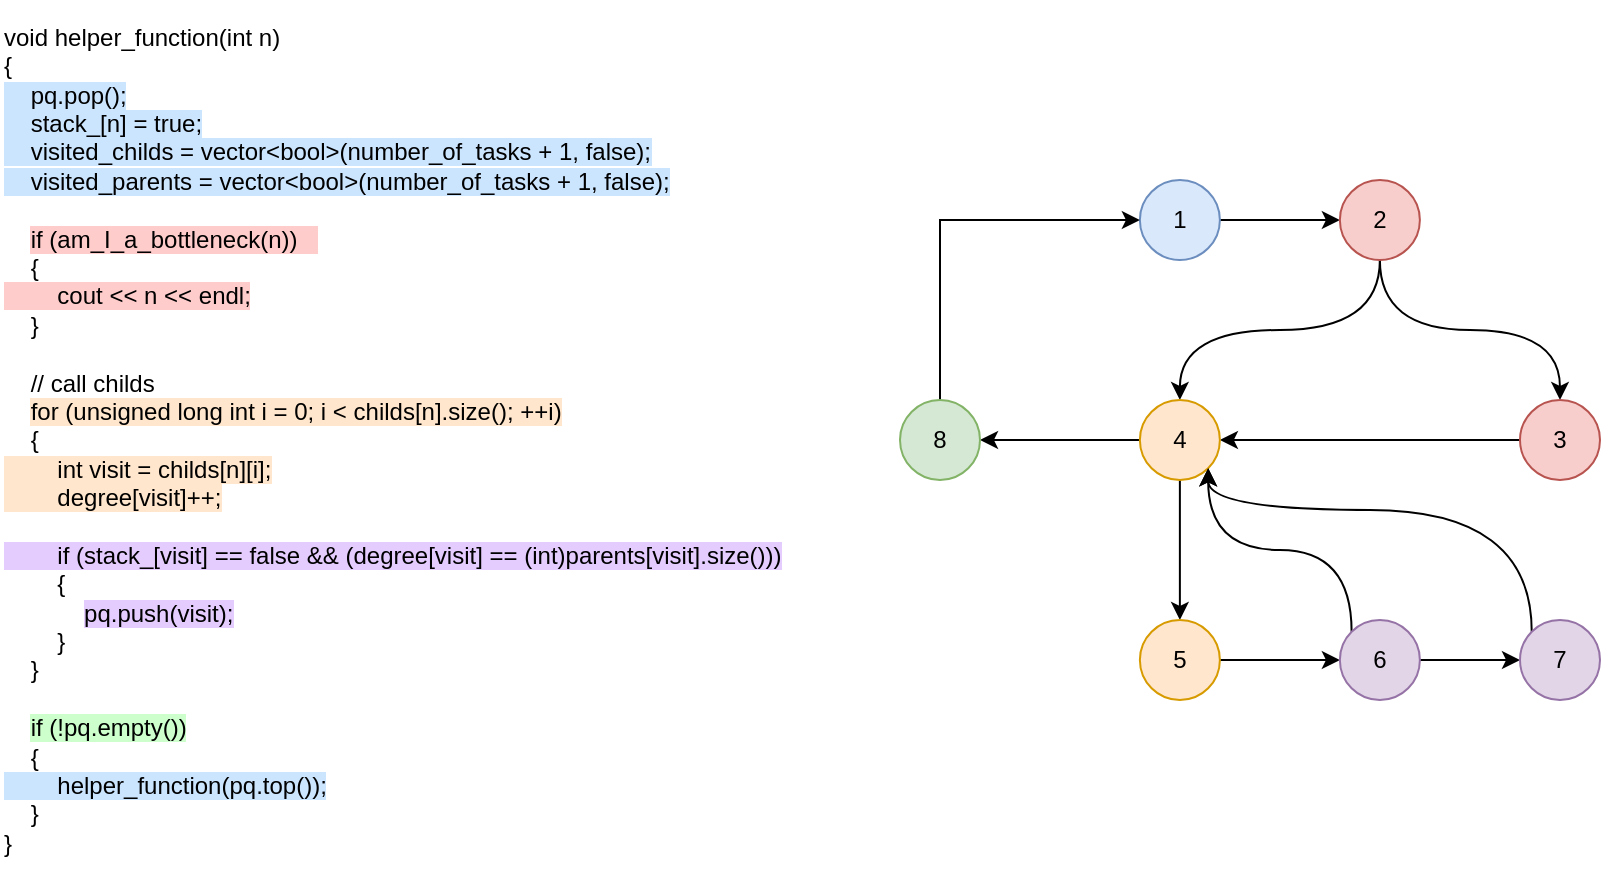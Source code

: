 <mxfile version="21.3.2" type="device" pages="2">
  <diagram name="Page-1" id="O16oIW7MTGFbL38wEt7E">
    <mxGraphModel dx="2876" dy="1097" grid="1" gridSize="10" guides="1" tooltips="1" connect="1" arrows="1" fold="1" page="1" pageScale="1" pageWidth="827" pageHeight="1169" math="0" shadow="0">
      <root>
        <mxCell id="0" />
        <mxCell id="1" parent="0" />
        <mxCell id="eCMuN70A0XHilftcNr7w-8" style="edgeStyle=orthogonalEdgeStyle;rounded=0;orthogonalLoop=1;jettySize=auto;html=1;exitX=1;exitY=0.5;exitDx=0;exitDy=0;entryX=0;entryY=0.5;entryDx=0;entryDy=0;" parent="1" source="eCMuN70A0XHilftcNr7w-1" target="eCMuN70A0XHilftcNr7w-4" edge="1">
          <mxGeometry relative="1" as="geometry" />
        </mxCell>
        <mxCell id="eCMuN70A0XHilftcNr7w-1" value="1" style="ellipse;whiteSpace=wrap;html=1;aspect=fixed;fillColor=#dae8fc;strokeColor=#6c8ebf;" parent="1" vertex="1">
          <mxGeometry x="479.94" y="130" width="40" height="40" as="geometry" />
        </mxCell>
        <mxCell id="eCMuN70A0XHilftcNr7w-2" value="&lt;div&gt;void helper_function(int n)&lt;/div&gt;&lt;div&gt;{&lt;/div&gt;&lt;div&gt;&lt;span style=&quot;background-color: rgb(204, 229, 255);&quot;&gt;&amp;nbsp; &amp;nbsp; pq.pop();&lt;/span&gt;&lt;/div&gt;&lt;div&gt;&lt;span style=&quot;background-color: rgb(204, 229, 255);&quot;&gt;&amp;nbsp; &amp;nbsp; stack_[n] = true;&lt;/span&gt;&lt;/div&gt;&lt;div&gt;&lt;span style=&quot;background-color: rgb(204, 229, 255);&quot;&gt;&amp;nbsp; &amp;nbsp; visited_childs = vector&amp;lt;bool&amp;gt;(number_of_tasks + 1, false);&lt;/span&gt;&lt;/div&gt;&lt;div&gt;&lt;span style=&quot;background-color: rgb(204, 229, 255);&quot;&gt;&amp;nbsp; &amp;nbsp; visited_parents = vector&amp;lt;bool&amp;gt;(number_of_tasks + 1, false);&lt;/span&gt;&lt;/div&gt;&lt;div&gt;&lt;br&gt;&lt;/div&gt;&lt;div&gt;&amp;nbsp; &amp;nbsp;&amp;nbsp;&lt;span style=&quot;background-color: rgb(255, 204, 204);&quot;&gt;if (am_I_a_bottleneck(n))&amp;nbsp; &amp;nbsp;&lt;/span&gt;&lt;/div&gt;&lt;div&gt;&amp;nbsp; &amp;nbsp; {&lt;/div&gt;&lt;div&gt;&lt;span style=&quot;background-color: rgb(255, 204, 204);&quot;&gt;&amp;nbsp; &amp;nbsp; &amp;nbsp; &amp;nbsp; cout &amp;lt;&amp;lt; n &amp;lt;&amp;lt; endl;&lt;/span&gt;&lt;/div&gt;&lt;div&gt;&amp;nbsp; &amp;nbsp; }&lt;/div&gt;&lt;div&gt;&lt;br&gt;&lt;/div&gt;&lt;div&gt;&amp;nbsp; &amp;nbsp; // call childs&lt;/div&gt;&lt;div&gt;&amp;nbsp; &amp;nbsp; &lt;span style=&quot;background-color: rgb(255, 230, 204);&quot;&gt;for (unsigned long int i = 0; i &amp;lt; childs[n].size(); ++i)&lt;/span&gt;&lt;/div&gt;&lt;div&gt;&amp;nbsp; &amp;nbsp; {&lt;/div&gt;&lt;div&gt;&lt;span style=&quot;background-color: rgb(255, 230, 204);&quot;&gt;&amp;nbsp; &amp;nbsp; &amp;nbsp; &amp;nbsp; int visit = childs[n][i];&lt;/span&gt;&lt;/div&gt;&lt;div&gt;&lt;span style=&quot;background-color: rgb(255, 230, 204);&quot;&gt;&amp;nbsp; &amp;nbsp; &amp;nbsp; &amp;nbsp; degree[visit]++;&lt;/span&gt;&lt;/div&gt;&lt;div&gt;&lt;br&gt;&lt;/div&gt;&lt;div&gt;&lt;span style=&quot;background-color: rgb(229, 204, 255);&quot;&gt;&amp;nbsp; &amp;nbsp; &amp;nbsp; &amp;nbsp; if (stack_[visit] == false &amp;amp;&amp;amp; (degree[visit] == (int)parents[visit].size()))&lt;/span&gt;&lt;/div&gt;&lt;div&gt;&amp;nbsp; &amp;nbsp; &amp;nbsp; &amp;nbsp; {&lt;/div&gt;&lt;div&gt;&amp;nbsp; &amp;nbsp; &amp;nbsp; &amp;nbsp; &amp;nbsp; &amp;nbsp; &lt;span style=&quot;background-color: rgb(229, 204, 255);&quot;&gt;pq.push(visit);&lt;/span&gt;&lt;/div&gt;&lt;div&gt;&amp;nbsp; &amp;nbsp; &amp;nbsp; &amp;nbsp; }&lt;/div&gt;&lt;div&gt;&amp;nbsp; &amp;nbsp; }&lt;/div&gt;&lt;div&gt;&lt;br&gt;&lt;/div&gt;&lt;div&gt;&amp;nbsp; &amp;nbsp; &lt;span style=&quot;background-color: rgb(204, 255, 204);&quot;&gt;if (!pq.empty())&lt;/span&gt;&lt;/div&gt;&lt;div&gt;&amp;nbsp; &amp;nbsp; {&lt;/div&gt;&lt;div&gt;&lt;span style=&quot;background-color: rgb(204, 229, 255);&quot;&gt;&amp;nbsp; &amp;nbsp; &amp;nbsp; &amp;nbsp; helper_function(pq.top());&lt;/span&gt;&lt;/div&gt;&lt;div&gt;&amp;nbsp; &amp;nbsp; }&lt;/div&gt;&lt;div&gt;}&lt;/div&gt;" style="text;html=1;strokeColor=none;fillColor=none;align=left;verticalAlign=middle;whiteSpace=wrap;rounded=0;" parent="1" vertex="1">
          <mxGeometry x="-90" y="40" width="400" height="440" as="geometry" />
        </mxCell>
        <mxCell id="eCMuN70A0XHilftcNr7w-27" style="edgeStyle=orthogonalEdgeStyle;orthogonalLoop=1;jettySize=auto;html=1;exitX=0;exitY=1;exitDx=0;exitDy=0;entryX=1;entryY=0;entryDx=0;entryDy=0;strokeColor=none;curved=1;" parent="1" source="eCMuN70A0XHilftcNr7w-4" target="eCMuN70A0XHilftcNr7w-6" edge="1">
          <mxGeometry relative="1" as="geometry" />
        </mxCell>
        <mxCell id="eCMuN70A0XHilftcNr7w-30" style="edgeStyle=orthogonalEdgeStyle;orthogonalLoop=1;jettySize=auto;html=1;exitX=0.5;exitY=1;exitDx=0;exitDy=0;entryX=0.5;entryY=0;entryDx=0;entryDy=0;curved=1;" parent="1" source="eCMuN70A0XHilftcNr7w-4" target="eCMuN70A0XHilftcNr7w-6" edge="1">
          <mxGeometry relative="1" as="geometry" />
        </mxCell>
        <mxCell id="eCMuN70A0XHilftcNr7w-31" style="edgeStyle=orthogonalEdgeStyle;orthogonalLoop=1;jettySize=auto;html=1;exitX=0.5;exitY=1;exitDx=0;exitDy=0;entryX=0.5;entryY=0;entryDx=0;entryDy=0;curved=1;" parent="1" source="eCMuN70A0XHilftcNr7w-4" target="eCMuN70A0XHilftcNr7w-5" edge="1">
          <mxGeometry relative="1" as="geometry" />
        </mxCell>
        <mxCell id="eCMuN70A0XHilftcNr7w-4" value="2" style="ellipse;whiteSpace=wrap;html=1;aspect=fixed;fillColor=#f8cecc;strokeColor=#b85450;" parent="1" vertex="1">
          <mxGeometry x="579.94" y="130" width="40" height="40" as="geometry" />
        </mxCell>
        <mxCell id="eCMuN70A0XHilftcNr7w-10" style="edgeStyle=orthogonalEdgeStyle;rounded=0;orthogonalLoop=1;jettySize=auto;html=1;exitX=0;exitY=0.5;exitDx=0;exitDy=0;" parent="1" source="eCMuN70A0XHilftcNr7w-5" target="eCMuN70A0XHilftcNr7w-6" edge="1">
          <mxGeometry relative="1" as="geometry" />
        </mxCell>
        <mxCell id="eCMuN70A0XHilftcNr7w-5" value="3" style="ellipse;whiteSpace=wrap;html=1;aspect=fixed;fillColor=#f8cecc;strokeColor=#b85450;" parent="1" vertex="1">
          <mxGeometry x="670" y="240" width="40" height="40" as="geometry" />
        </mxCell>
        <mxCell id="eCMuN70A0XHilftcNr7w-33" style="edgeStyle=orthogonalEdgeStyle;rounded=0;orthogonalLoop=1;jettySize=auto;html=1;exitX=0.5;exitY=1;exitDx=0;exitDy=0;entryX=0.5;entryY=0;entryDx=0;entryDy=0;" parent="1" source="eCMuN70A0XHilftcNr7w-6" target="eCMuN70A0XHilftcNr7w-13" edge="1">
          <mxGeometry relative="1" as="geometry" />
        </mxCell>
        <mxCell id="eCMuN70A0XHilftcNr7w-39" style="edgeStyle=orthogonalEdgeStyle;rounded=0;orthogonalLoop=1;jettySize=auto;html=1;" parent="1" source="eCMuN70A0XHilftcNr7w-6" target="eCMuN70A0XHilftcNr7w-19" edge="1">
          <mxGeometry relative="1" as="geometry" />
        </mxCell>
        <mxCell id="eCMuN70A0XHilftcNr7w-6" value="4" style="ellipse;whiteSpace=wrap;html=1;aspect=fixed;fillColor=#ffe6cc;strokeColor=#d79b00;" parent="1" vertex="1">
          <mxGeometry x="479.94" y="240" width="40" height="40" as="geometry" />
        </mxCell>
        <mxCell id="eCMuN70A0XHilftcNr7w-36" style="edgeStyle=orthogonalEdgeStyle;rounded=0;orthogonalLoop=1;jettySize=auto;html=1;exitX=1;exitY=0.5;exitDx=0;exitDy=0;entryX=0;entryY=0.5;entryDx=0;entryDy=0;" parent="1" source="eCMuN70A0XHilftcNr7w-13" target="eCMuN70A0XHilftcNr7w-15" edge="1">
          <mxGeometry relative="1" as="geometry" />
        </mxCell>
        <mxCell id="eCMuN70A0XHilftcNr7w-13" value="5" style="ellipse;whiteSpace=wrap;html=1;aspect=fixed;fillColor=#ffe6cc;strokeColor=#d79b00;" parent="1" vertex="1">
          <mxGeometry x="479.94" y="350" width="40" height="40" as="geometry" />
        </mxCell>
        <mxCell id="eCMuN70A0XHilftcNr7w-35" style="edgeStyle=orthogonalEdgeStyle;orthogonalLoop=1;jettySize=auto;html=1;exitX=0;exitY=0;exitDx=0;exitDy=0;entryX=1;entryY=1;entryDx=0;entryDy=0;curved=1;" parent="1" source="eCMuN70A0XHilftcNr7w-15" target="eCMuN70A0XHilftcNr7w-6" edge="1">
          <mxGeometry relative="1" as="geometry">
            <Array as="points">
              <mxPoint x="586" y="315" />
              <mxPoint x="514" y="315" />
            </Array>
          </mxGeometry>
        </mxCell>
        <mxCell id="eCMuN70A0XHilftcNr7w-41" style="edgeStyle=orthogonalEdgeStyle;rounded=0;orthogonalLoop=1;jettySize=auto;html=1;entryX=0;entryY=0.5;entryDx=0;entryDy=0;" parent="1" source="eCMuN70A0XHilftcNr7w-15" target="eCMuN70A0XHilftcNr7w-17" edge="1">
          <mxGeometry relative="1" as="geometry" />
        </mxCell>
        <mxCell id="eCMuN70A0XHilftcNr7w-15" value="6" style="ellipse;whiteSpace=wrap;html=1;aspect=fixed;fillColor=#e1d5e7;strokeColor=#9673a6;" parent="1" vertex="1">
          <mxGeometry x="579.94" y="350" width="40" height="40" as="geometry" />
        </mxCell>
        <mxCell id="eCMuN70A0XHilftcNr7w-38" style="edgeStyle=orthogonalEdgeStyle;orthogonalLoop=1;jettySize=auto;html=1;exitX=0;exitY=0;exitDx=0;exitDy=0;entryX=1;entryY=1;entryDx=0;entryDy=0;curved=1;" parent="1" source="eCMuN70A0XHilftcNr7w-17" target="eCMuN70A0XHilftcNr7w-6" edge="1">
          <mxGeometry relative="1" as="geometry">
            <Array as="points">
              <mxPoint x="676" y="295" />
              <mxPoint x="514" y="295" />
            </Array>
          </mxGeometry>
        </mxCell>
        <mxCell id="eCMuN70A0XHilftcNr7w-17" value="7" style="ellipse;whiteSpace=wrap;html=1;aspect=fixed;fillColor=#e1d5e7;strokeColor=#9673a6;" parent="1" vertex="1">
          <mxGeometry x="670" y="350" width="40" height="40" as="geometry" />
        </mxCell>
        <mxCell id="eCMuN70A0XHilftcNr7w-40" style="edgeStyle=orthogonalEdgeStyle;rounded=0;orthogonalLoop=1;jettySize=auto;html=1;exitX=0.5;exitY=0;exitDx=0;exitDy=0;entryX=0;entryY=0.5;entryDx=0;entryDy=0;" parent="1" source="eCMuN70A0XHilftcNr7w-19" target="eCMuN70A0XHilftcNr7w-1" edge="1">
          <mxGeometry relative="1" as="geometry" />
        </mxCell>
        <mxCell id="eCMuN70A0XHilftcNr7w-19" value="8" style="ellipse;whiteSpace=wrap;html=1;aspect=fixed;fillColor=#d5e8d4;strokeColor=#82b366;" parent="1" vertex="1">
          <mxGeometry x="360" y="240" width="40" height="40" as="geometry" />
        </mxCell>
      </root>
    </mxGraphModel>
  </diagram>
  <diagram id="Fwin-Mr0P4fmiFpTaS5Y" name="Page-2">
    <mxGraphModel dx="1434" dy="768" grid="1" gridSize="10" guides="1" tooltips="1" connect="1" arrows="1" fold="1" page="1" pageScale="1" pageWidth="850" pageHeight="1100" math="0" shadow="0">
      <root>
        <mxCell id="0" />
        <mxCell id="1" parent="0" />
        <mxCell id="jiBnepb1rR8q80mwuCDb-1" value="&lt;div&gt;void recursion(int node)&lt;/div&gt;&lt;div&gt;{&lt;/div&gt;&lt;div&gt;&amp;nbsp; &amp;nbsp;&lt;span style=&quot;background-color: rgb(218, 232, 252);&quot;&gt; bool leaf = true;&lt;/span&gt;&lt;/div&gt;&lt;div&gt;&amp;nbsp; &amp;nbsp; &lt;span style=&quot;background-color: rgb(241, 205, 205);&quot;&gt;for (size_t i = 0; i &amp;lt; childs[node].size(); ++i)&lt;/span&gt;&lt;/div&gt;&lt;div&gt;&amp;nbsp; &amp;nbsp; {&lt;/div&gt;&lt;div&gt;&amp;nbsp; &amp;nbsp; &amp;nbsp; &amp;nbsp; &lt;span style=&quot;background-color: rgb(153, 255, 201);&quot;&gt;leaf = false;&lt;/span&gt;&lt;/div&gt;&lt;div&gt;&lt;br&gt;&lt;/div&gt;&lt;div&gt;&amp;nbsp; &amp;nbsp; &amp;nbsp; &amp;nbsp; &lt;span style=&quot;background-color: rgb(255, 166, 240);&quot;&gt;if (dp[childs[node][i]] == -1)&lt;/span&gt;&lt;/div&gt;&lt;div&gt;&amp;nbsp; &amp;nbsp; &amp;nbsp; &amp;nbsp; {&lt;/div&gt;&lt;div&gt;&amp;nbsp; &amp;nbsp; &amp;nbsp; &amp;nbsp; &amp;nbsp; &amp;nbsp; &lt;span style=&quot;background-color: rgb(250, 255, 99);&quot;&gt;recursion(childs[node][i]);&lt;/span&gt;&lt;/div&gt;&lt;div&gt;&amp;nbsp; &amp;nbsp; &amp;nbsp; &amp;nbsp; }&lt;/div&gt;&lt;div&gt;&amp;nbsp; &amp;nbsp; }&lt;/div&gt;&lt;div&gt;&lt;br&gt;&lt;/div&gt;&lt;div&gt;&amp;nbsp; &amp;nbsp;&lt;span style=&quot;background-color: rgb(191, 164, 193);&quot;&gt; &lt;/span&gt;&lt;span style=&quot;background-color: rgb(190, 165, 192);&quot;&gt;if (leaf)&lt;/span&gt;&lt;/div&gt;&lt;div&gt;&amp;nbsp; &amp;nbsp; {&lt;/div&gt;&lt;div&gt;&amp;nbsp; &amp;nbsp; &amp;nbsp; &amp;nbsp; &lt;span style=&quot;background-color: rgb(254, 204, 134);&quot;&gt;dp[node] = time_[node];&lt;/span&gt;&lt;/div&gt;&lt;div&gt;&lt;span style=&quot;background-color: rgb(254, 204, 134);&quot;&gt;&amp;nbsp; &amp;nbsp; &amp;nbsp; &amp;nbsp; return;&lt;/span&gt;&lt;/div&gt;&lt;div&gt;&amp;nbsp; &amp;nbsp; }&lt;/div&gt;&lt;div&gt;&lt;br&gt;&lt;/div&gt;&lt;div&gt;&amp;nbsp; &amp;nbsp; &lt;span style=&quot;background-color: rgb(255, 102, 71);&quot;&gt;int max_time = 0;&lt;/span&gt;&lt;/div&gt;&lt;div&gt;&amp;nbsp; &amp;nbsp; &lt;span style=&quot;background-color: rgb(209, 255, 148);&quot;&gt;for (size_t i = 0; i &amp;lt; childs[node].size(); ++i)&lt;/span&gt;&lt;/div&gt;&lt;div&gt;&amp;nbsp; &amp;nbsp; {&lt;/div&gt;&lt;div&gt;&amp;nbsp; &amp;nbsp; &amp;nbsp; &amp;nbsp; &lt;span style=&quot;background-color: rgb(229, 184, 255);&quot;&gt;if (max_time &amp;lt; dp[childs[node][i]])&lt;/span&gt;&lt;/div&gt;&lt;div&gt;&amp;nbsp; &amp;nbsp; &amp;nbsp; &amp;nbsp; {&lt;/div&gt;&lt;div&gt;&amp;nbsp; &amp;nbsp; &amp;nbsp; &amp;nbsp; &amp;nbsp; &amp;nbsp; &lt;span style=&quot;background-color: rgb(255, 135, 175);&quot;&gt;max_time = dp[childs[node][i]];&lt;/span&gt;&lt;/div&gt;&lt;div&gt;&amp;nbsp; &amp;nbsp; &amp;nbsp; &amp;nbsp; }&lt;/div&gt;&lt;div&gt;&amp;nbsp; &amp;nbsp; }&lt;/div&gt;&lt;div&gt;&lt;span style=&quot;background-color: rgb(181, 255, 253);&quot;&gt;&amp;nbsp; &amp;nbsp; dp[node] = max_time + time_[node];&lt;/span&gt;&lt;/div&gt;&lt;div&gt;&lt;span style=&quot;background-color: rgb(181, 255, 253);&quot;&gt;&amp;nbsp; &amp;nbsp; return;&lt;/span&gt;&lt;/div&gt;&lt;div&gt;}&lt;/div&gt;" style="text;html=1;strokeColor=none;fillColor=none;align=left;verticalAlign=middle;whiteSpace=wrap;rounded=0;" vertex="1" parent="1">
          <mxGeometry x="60" y="220" width="400" height="440" as="geometry" />
        </mxCell>
        <mxCell id="jiBnepb1rR8q80mwuCDb-2" value="1" style="ellipse;whiteSpace=wrap;html=1;aspect=fixed;fillColor=#dae8fc;strokeColor=#6c8ebf;" vertex="1" parent="1">
          <mxGeometry x="639.94" y="210" width="40" height="40" as="geometry" />
        </mxCell>
        <mxCell id="jiBnepb1rR8q80mwuCDb-3" value="2" style="ellipse;whiteSpace=wrap;html=1;aspect=fixed;fillColor=#f8cecc;strokeColor=#b85450;" vertex="1" parent="1">
          <mxGeometry x="639.94" y="290" width="40" height="40" as="geometry" />
        </mxCell>
        <mxCell id="jiBnepb1rR8q80mwuCDb-4" style="edgeStyle=orthogonalEdgeStyle;rounded=0;orthogonalLoop=1;jettySize=auto;html=1;exitX=0.5;exitY=1;exitDx=0;exitDy=0;" edge="1" parent="1" source="jiBnepb1rR8q80mwuCDb-2" target="jiBnepb1rR8q80mwuCDb-3">
          <mxGeometry relative="1" as="geometry">
            <mxPoint x="690" y="-130" as="sourcePoint" />
            <mxPoint x="750" y="-130" as="targetPoint" />
          </mxGeometry>
        </mxCell>
        <mxCell id="jiBnepb1rR8q80mwuCDb-5" value="3" style="ellipse;whiteSpace=wrap;html=1;aspect=fixed;fillColor=#99FFC9;strokeColor=#66CC00;" vertex="1" parent="1">
          <mxGeometry x="700" y="335" width="40" height="40" as="geometry" />
        </mxCell>
        <mxCell id="jiBnepb1rR8q80mwuCDb-6" style="edgeStyle=orthogonalEdgeStyle;orthogonalLoop=1;jettySize=auto;html=1;curved=1;" edge="1" parent="1" target="jiBnepb1rR8q80mwuCDb-5">
          <mxGeometry relative="1" as="geometry">
            <mxPoint x="660" y="330" as="sourcePoint" />
            <mxPoint x="750" y="370" as="targetPoint" />
            <Array as="points">
              <mxPoint x="660" y="350" />
            </Array>
          </mxGeometry>
        </mxCell>
        <mxCell id="jiBnepb1rR8q80mwuCDb-7" style="edgeStyle=orthogonalEdgeStyle;rounded=0;orthogonalLoop=1;jettySize=auto;html=1;exitX=0.5;exitY=1;exitDx=0;exitDy=0;entryX=0.5;entryY=0;entryDx=0;entryDy=0;" edge="1" parent="1" source="jiBnepb1rR8q80mwuCDb-3" target="jiBnepb1rR8q80mwuCDb-9">
          <mxGeometry relative="1" as="geometry">
            <mxPoint x="659.69" y="370" as="sourcePoint" />
            <mxPoint x="660" y="410" as="targetPoint" />
          </mxGeometry>
        </mxCell>
        <mxCell id="jiBnepb1rR8q80mwuCDb-8" value="" style="edgeStyle=orthogonalEdgeStyle;rounded=0;orthogonalLoop=1;jettySize=auto;html=1;" edge="1" parent="1" source="jiBnepb1rR8q80mwuCDb-9" target="jiBnepb1rR8q80mwuCDb-17">
          <mxGeometry relative="1" as="geometry" />
        </mxCell>
        <mxCell id="jiBnepb1rR8q80mwuCDb-9" value="6" style="ellipse;whiteSpace=wrap;html=1;aspect=fixed;fillColor=#E6D0DE;strokeColor=#CC70C0;" vertex="1" parent="1">
          <mxGeometry x="639.94" y="375" width="40" height="40" as="geometry" />
        </mxCell>
        <mxCell id="jiBnepb1rR8q80mwuCDb-10" value="4" style="ellipse;whiteSpace=wrap;html=1;aspect=fixed;fillColor=#FFA6F0;strokeColor=#CC00CC;" vertex="1" parent="1">
          <mxGeometry x="749.94" y="290" width="40" height="40" as="geometry" />
        </mxCell>
        <mxCell id="jiBnepb1rR8q80mwuCDb-11" value="5" style="ellipse;whiteSpace=wrap;html=1;aspect=fixed;fillColor=#FAFF63;strokeColor=#ff9500;" vertex="1" parent="1">
          <mxGeometry x="700" y="240" width="40" height="40" as="geometry" />
        </mxCell>
        <mxCell id="jiBnepb1rR8q80mwuCDb-12" style="edgeStyle=orthogonalEdgeStyle;orthogonalLoop=1;jettySize=auto;html=1;curved=1;exitX=1;exitY=0.5;exitDx=0;exitDy=0;" edge="1" parent="1" source="jiBnepb1rR8q80mwuCDb-5" target="jiBnepb1rR8q80mwuCDb-10">
          <mxGeometry relative="1" as="geometry">
            <mxPoint x="729.94" y="355" as="sourcePoint" />
            <mxPoint x="700.94" y="360" as="targetPoint" />
            <Array as="points">
              <mxPoint x="770" y="355" />
            </Array>
          </mxGeometry>
        </mxCell>
        <mxCell id="jiBnepb1rR8q80mwuCDb-13" style="edgeStyle=orthogonalEdgeStyle;orthogonalLoop=1;jettySize=auto;html=1;curved=1;entryX=1;entryY=0.5;entryDx=0;entryDy=0;" edge="1" parent="1" source="jiBnepb1rR8q80mwuCDb-10" target="jiBnepb1rR8q80mwuCDb-11">
          <mxGeometry relative="1" as="geometry">
            <mxPoint x="769.94" y="280" as="sourcePoint" />
            <mxPoint x="729.94" y="260" as="targetPoint" />
            <Array as="points">
              <mxPoint x="770" y="260" />
            </Array>
          </mxGeometry>
        </mxCell>
        <mxCell id="jiBnepb1rR8q80mwuCDb-14" style="edgeStyle=orthogonalEdgeStyle;orthogonalLoop=1;jettySize=auto;html=1;curved=1;entryX=0.5;entryY=0;entryDx=0;entryDy=0;exitX=0.002;exitY=0.473;exitDx=0;exitDy=0;exitPerimeter=0;" edge="1" parent="1" source="jiBnepb1rR8q80mwuCDb-11" target="jiBnepb1rR8q80mwuCDb-3">
          <mxGeometry relative="1" as="geometry">
            <mxPoint x="698" y="259" as="sourcePoint" />
            <mxPoint x="570" y="260" as="targetPoint" />
            <Array as="points">
              <mxPoint x="690" y="259" />
              <mxPoint x="660" y="259" />
            </Array>
          </mxGeometry>
        </mxCell>
        <mxCell id="jiBnepb1rR8q80mwuCDb-15" style="edgeStyle=orthogonalEdgeStyle;rounded=0;orthogonalLoop=1;jettySize=auto;html=1;exitX=0;exitY=0.5;exitDx=0;exitDy=0;" edge="1" parent="1" source="jiBnepb1rR8q80mwuCDb-10">
          <mxGeometry relative="1" as="geometry">
            <mxPoint x="670" y="340" as="sourcePoint" />
            <mxPoint x="680" y="310" as="targetPoint" />
          </mxGeometry>
        </mxCell>
        <mxCell id="jiBnepb1rR8q80mwuCDb-16" value="7" style="ellipse;whiteSpace=wrap;html=1;aspect=fixed;fillColor=#FFD966;strokeColor=#663300;" vertex="1" parent="1">
          <mxGeometry x="699.94" y="415" width="40" height="40" as="geometry" />
        </mxCell>
        <mxCell id="jiBnepb1rR8q80mwuCDb-17" value="8" style="ellipse;whiteSpace=wrap;html=1;aspect=fixed;fillColor=#FF6647;strokeColor=#990000;" vertex="1" parent="1">
          <mxGeometry x="639.94" y="450" width="40" height="40" as="geometry" />
        </mxCell>
        <mxCell id="jiBnepb1rR8q80mwuCDb-18" style="edgeStyle=orthogonalEdgeStyle;orthogonalLoop=1;jettySize=auto;html=1;curved=1;exitX=0.5;exitY=1;exitDx=0;exitDy=0;" edge="1" parent="1" source="jiBnepb1rR8q80mwuCDb-9" target="jiBnepb1rR8q80mwuCDb-16">
          <mxGeometry relative="1" as="geometry">
            <mxPoint x="659" y="415" as="sourcePoint" />
            <mxPoint x="700" y="435" as="targetPoint" />
            <Array as="points">
              <mxPoint x="660" y="435" />
            </Array>
          </mxGeometry>
        </mxCell>
        <mxCell id="jiBnepb1rR8q80mwuCDb-19" value="" style="edgeStyle=orthogonalEdgeStyle;rounded=0;orthogonalLoop=1;jettySize=auto;html=1;" edge="1" parent="1" source="jiBnepb1rR8q80mwuCDb-20" target="jiBnepb1rR8q80mwuCDb-21">
          <mxGeometry relative="1" as="geometry" />
        </mxCell>
        <mxCell id="jiBnepb1rR8q80mwuCDb-20" value="9" style="ellipse;whiteSpace=wrap;html=1;aspect=fixed;fillColor=#D1FF94;strokeColor=#009900;" vertex="1" parent="1">
          <mxGeometry x="639.94" y="520" width="40" height="40" as="geometry" />
        </mxCell>
        <mxCell id="jiBnepb1rR8q80mwuCDb-21" value="12" style="ellipse;whiteSpace=wrap;html=1;aspect=fixed;fillColor=#B5FFFD;strokeColor=#6B6BFF;" vertex="1" parent="1">
          <mxGeometry x="639.94" y="590" width="40" height="40" as="geometry" />
        </mxCell>
        <mxCell id="jiBnepb1rR8q80mwuCDb-22" value="" style="edgeStyle=orthogonalEdgeStyle;rounded=0;orthogonalLoop=1;jettySize=auto;html=1;" edge="1" parent="1">
          <mxGeometry relative="1" as="geometry">
            <mxPoint x="659.83" y="490" as="sourcePoint" />
            <mxPoint x="660" y="520" as="targetPoint" />
          </mxGeometry>
        </mxCell>
        <mxCell id="jiBnepb1rR8q80mwuCDb-23" value="10" style="ellipse;whiteSpace=wrap;html=1;aspect=fixed;fillColor=#E5B8FF;strokeColor=#990099;" vertex="1" parent="1">
          <mxGeometry x="700" y="560" width="40" height="40" as="geometry" />
        </mxCell>
        <mxCell id="jiBnepb1rR8q80mwuCDb-24" style="edgeStyle=orthogonalEdgeStyle;orthogonalLoop=1;jettySize=auto;html=1;curved=1;exitX=0.5;exitY=1;exitDx=0;exitDy=0;entryX=0;entryY=0.5;entryDx=0;entryDy=0;" edge="1" parent="1" target="jiBnepb1rR8q80mwuCDb-23">
          <mxGeometry relative="1" as="geometry">
            <mxPoint x="660" y="560" as="sourcePoint" />
            <mxPoint x="700" y="580" as="targetPoint" />
            <Array as="points">
              <mxPoint x="660" y="580" />
            </Array>
          </mxGeometry>
        </mxCell>
        <mxCell id="jiBnepb1rR8q80mwuCDb-25" value="11" style="ellipse;whiteSpace=wrap;html=1;aspect=fixed;fillColor=#FF87AF;strokeColor=#660066;" vertex="1" parent="1">
          <mxGeometry x="699.94" y="490" width="40" height="40" as="geometry" />
        </mxCell>
        <mxCell id="jiBnepb1rR8q80mwuCDb-26" style="edgeStyle=orthogonalEdgeStyle;orthogonalLoop=1;jettySize=auto;html=1;curved=1;exitX=0.5;exitY=0;exitDx=0;exitDy=0;entryX=1;entryY=0.5;entryDx=0;entryDy=0;" edge="1" parent="1" source="jiBnepb1rR8q80mwuCDb-23" target="jiBnepb1rR8q80mwuCDb-20">
          <mxGeometry relative="1" as="geometry">
            <mxPoint x="670" y="570" as="sourcePoint" />
            <mxPoint x="710" y="590" as="targetPoint" />
            <Array as="points">
              <mxPoint x="720" y="540" />
            </Array>
          </mxGeometry>
        </mxCell>
        <mxCell id="jiBnepb1rR8q80mwuCDb-27" value="" style="edgeStyle=orthogonalEdgeStyle;rounded=0;orthogonalLoop=1;jettySize=auto;html=1;entryX=0.5;entryY=1;entryDx=0;entryDy=0;" edge="1" parent="1" source="jiBnepb1rR8q80mwuCDb-23" target="jiBnepb1rR8q80mwuCDb-25">
          <mxGeometry relative="1" as="geometry">
            <mxPoint x="669.83" y="500" as="sourcePoint" />
            <mxPoint x="670" y="530" as="targetPoint" />
          </mxGeometry>
        </mxCell>
        <mxCell id="jiBnepb1rR8q80mwuCDb-28" style="edgeStyle=orthogonalEdgeStyle;orthogonalLoop=1;jettySize=auto;html=1;curved=1;exitX=0;exitY=0.5;exitDx=0;exitDy=0;entryX=1;entryY=0;entryDx=0;entryDy=0;" edge="1" parent="1" source="jiBnepb1rR8q80mwuCDb-25" target="jiBnepb1rR8q80mwuCDb-20">
          <mxGeometry relative="1" as="geometry">
            <mxPoint x="670" y="425" as="sourcePoint" />
            <mxPoint x="710" y="445" as="targetPoint" />
            <Array as="points">
              <mxPoint x="674" y="510" />
            </Array>
          </mxGeometry>
        </mxCell>
      </root>
    </mxGraphModel>
  </diagram>
</mxfile>

